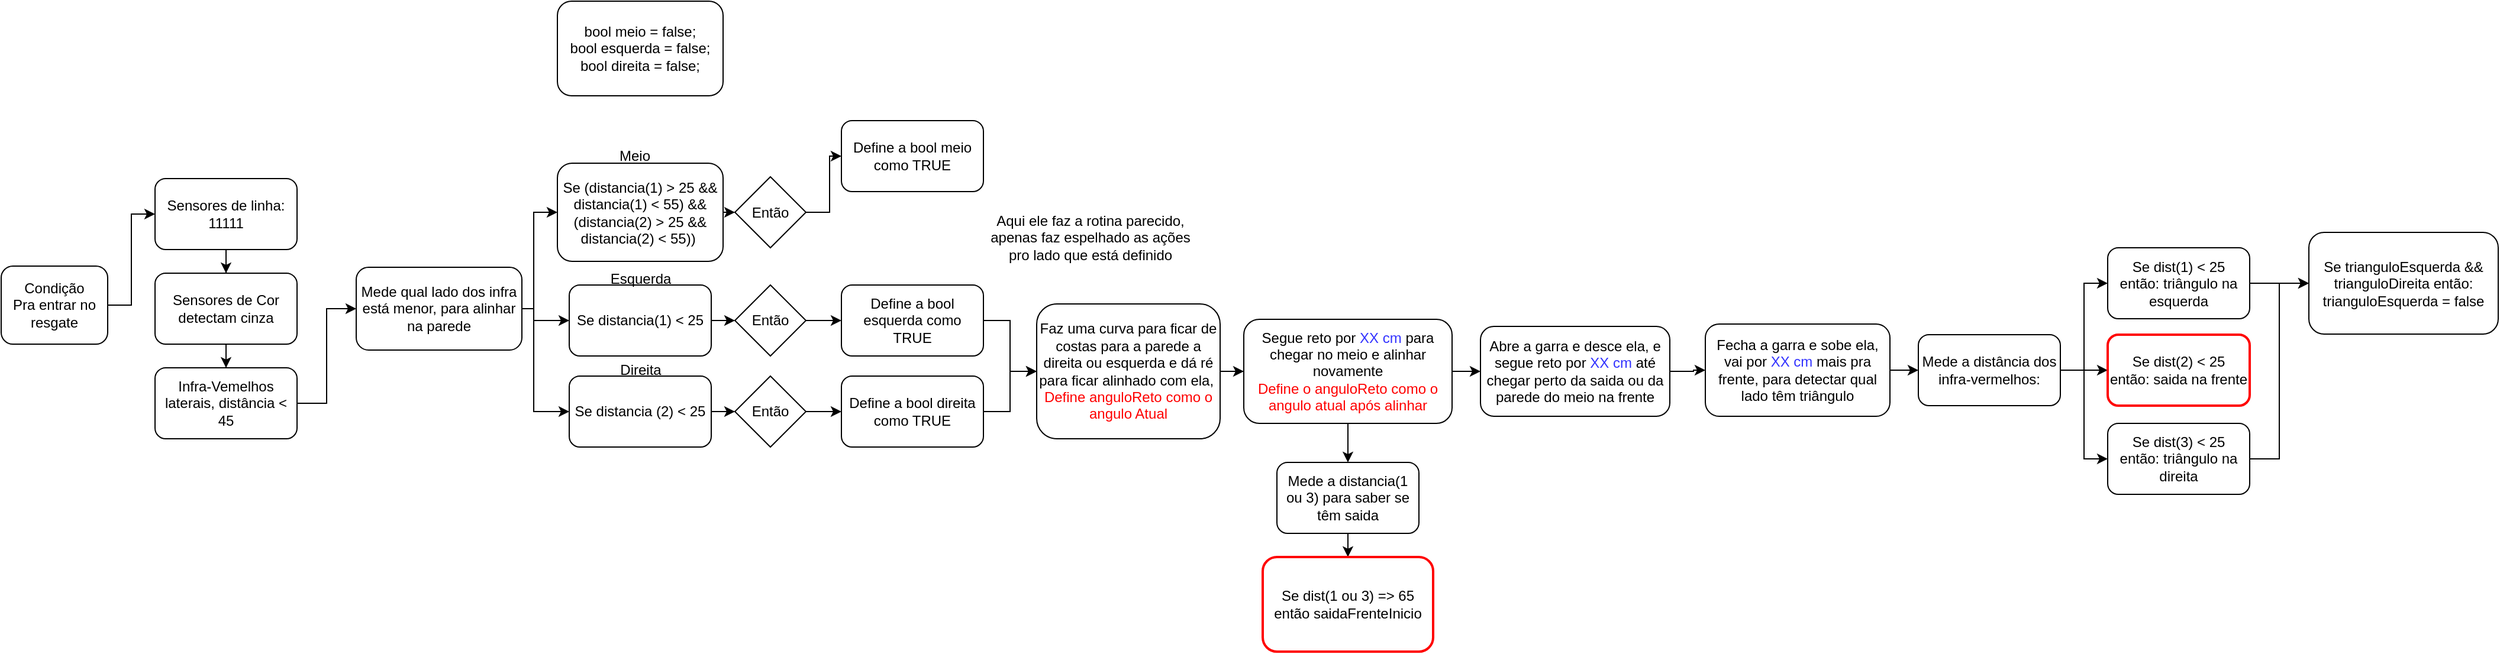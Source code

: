 <mxfile version="28.0.7">
  <diagram name="Página-1" id="JhZTsb_DySSi7lP2PZhg">
    <mxGraphModel dx="1188" dy="648" grid="1" gridSize="10" guides="1" tooltips="1" connect="1" arrows="1" fold="1" page="1" pageScale="1" pageWidth="4681" pageHeight="3300" math="0" shadow="0">
      <root>
        <mxCell id="0" />
        <mxCell id="1" parent="0" />
        <mxCell id="Vmo0kVv--W6r2WOHqqZs-3" style="edgeStyle=orthogonalEdgeStyle;rounded=0;orthogonalLoop=1;jettySize=auto;html=1;entryX=0;entryY=0.5;entryDx=0;entryDy=0;" edge="1" parent="1" source="Vmo0kVv--W6r2WOHqqZs-1" target="Vmo0kVv--W6r2WOHqqZs-2">
          <mxGeometry relative="1" as="geometry" />
        </mxCell>
        <mxCell id="Vmo0kVv--W6r2WOHqqZs-1" value="Condição&lt;div&gt;Pra entrar no resgate&lt;/div&gt;" style="rounded=1;whiteSpace=wrap;html=1;" vertex="1" parent="1">
          <mxGeometry x="30" y="384" width="90" height="66" as="geometry" />
        </mxCell>
        <mxCell id="Vmo0kVv--W6r2WOHqqZs-6" style="edgeStyle=orthogonalEdgeStyle;rounded=0;orthogonalLoop=1;jettySize=auto;html=1;entryX=0.5;entryY=0;entryDx=0;entryDy=0;" edge="1" parent="1" source="Vmo0kVv--W6r2WOHqqZs-2" target="Vmo0kVv--W6r2WOHqqZs-4">
          <mxGeometry relative="1" as="geometry" />
        </mxCell>
        <mxCell id="Vmo0kVv--W6r2WOHqqZs-2" value="Sensores de linha:&lt;br&gt;11111" style="rounded=1;whiteSpace=wrap;html=1;" vertex="1" parent="1">
          <mxGeometry x="160" y="310" width="120" height="60" as="geometry" />
        </mxCell>
        <mxCell id="Vmo0kVv--W6r2WOHqqZs-8" style="edgeStyle=orthogonalEdgeStyle;rounded=0;orthogonalLoop=1;jettySize=auto;html=1;entryX=0.5;entryY=0;entryDx=0;entryDy=0;" edge="1" parent="1" source="Vmo0kVv--W6r2WOHqqZs-4" target="Vmo0kVv--W6r2WOHqqZs-7">
          <mxGeometry relative="1" as="geometry" />
        </mxCell>
        <mxCell id="Vmo0kVv--W6r2WOHqqZs-4" value="Sensores de Cor detectam cinza" style="rounded=1;whiteSpace=wrap;html=1;" vertex="1" parent="1">
          <mxGeometry x="160" y="390" width="120" height="60" as="geometry" />
        </mxCell>
        <mxCell id="Vmo0kVv--W6r2WOHqqZs-10" style="edgeStyle=orthogonalEdgeStyle;rounded=0;orthogonalLoop=1;jettySize=auto;html=1;entryX=0;entryY=0.5;entryDx=0;entryDy=0;" edge="1" parent="1" source="Vmo0kVv--W6r2WOHqqZs-7" target="Vmo0kVv--W6r2WOHqqZs-9">
          <mxGeometry relative="1" as="geometry" />
        </mxCell>
        <mxCell id="Vmo0kVv--W6r2WOHqqZs-7" value="Infra-Vemelhos laterais, distância &amp;lt; 45" style="rounded=1;whiteSpace=wrap;html=1;" vertex="1" parent="1">
          <mxGeometry x="160" y="470" width="120" height="60" as="geometry" />
        </mxCell>
        <mxCell id="Vmo0kVv--W6r2WOHqqZs-17" style="edgeStyle=orthogonalEdgeStyle;rounded=0;orthogonalLoop=1;jettySize=auto;html=1;entryX=0;entryY=0.5;entryDx=0;entryDy=0;" edge="1" parent="1" source="Vmo0kVv--W6r2WOHqqZs-9" target="Vmo0kVv--W6r2WOHqqZs-13">
          <mxGeometry relative="1" as="geometry">
            <Array as="points">
              <mxPoint x="480" y="420" />
              <mxPoint x="480" y="339" />
            </Array>
          </mxGeometry>
        </mxCell>
        <mxCell id="Vmo0kVv--W6r2WOHqqZs-18" style="edgeStyle=orthogonalEdgeStyle;rounded=0;orthogonalLoop=1;jettySize=auto;html=1;exitX=1;exitY=0.5;exitDx=0;exitDy=0;entryX=0;entryY=0.5;entryDx=0;entryDy=0;" edge="1" parent="1" source="Vmo0kVv--W6r2WOHqqZs-9" target="Vmo0kVv--W6r2WOHqqZs-11">
          <mxGeometry relative="1" as="geometry">
            <Array as="points">
              <mxPoint x="480" y="420" />
              <mxPoint x="480" y="430" />
            </Array>
          </mxGeometry>
        </mxCell>
        <mxCell id="Vmo0kVv--W6r2WOHqqZs-19" style="edgeStyle=orthogonalEdgeStyle;rounded=0;orthogonalLoop=1;jettySize=auto;html=1;exitX=1;exitY=0.5;exitDx=0;exitDy=0;entryX=0;entryY=0.5;entryDx=0;entryDy=0;" edge="1" parent="1" source="Vmo0kVv--W6r2WOHqqZs-9" target="Vmo0kVv--W6r2WOHqqZs-12">
          <mxGeometry relative="1" as="geometry">
            <Array as="points">
              <mxPoint x="480" y="420" />
              <mxPoint x="480" y="507" />
            </Array>
          </mxGeometry>
        </mxCell>
        <mxCell id="Vmo0kVv--W6r2WOHqqZs-9" value="Mede qual lado dos infra está menor, para alinhar na parede" style="rounded=1;whiteSpace=wrap;html=1;" vertex="1" parent="1">
          <mxGeometry x="330" y="385" width="140" height="70" as="geometry" />
        </mxCell>
        <mxCell id="Vmo0kVv--W6r2WOHqqZs-25" style="edgeStyle=orthogonalEdgeStyle;rounded=0;orthogonalLoop=1;jettySize=auto;html=1;exitX=1;exitY=0.5;exitDx=0;exitDy=0;entryX=0;entryY=0.5;entryDx=0;entryDy=0;" edge="1" parent="1" source="Vmo0kVv--W6r2WOHqqZs-11" target="Vmo0kVv--W6r2WOHqqZs-21">
          <mxGeometry relative="1" as="geometry" />
        </mxCell>
        <mxCell id="Vmo0kVv--W6r2WOHqqZs-11" value="Se distancia(1) &amp;lt; 25" style="rounded=1;whiteSpace=wrap;html=1;" vertex="1" parent="1">
          <mxGeometry x="510" y="400" width="120" height="60" as="geometry" />
        </mxCell>
        <mxCell id="Vmo0kVv--W6r2WOHqqZs-26" style="edgeStyle=orthogonalEdgeStyle;rounded=0;orthogonalLoop=1;jettySize=auto;html=1;exitX=1;exitY=0.5;exitDx=0;exitDy=0;entryX=0;entryY=0.5;entryDx=0;entryDy=0;" edge="1" parent="1" source="Vmo0kVv--W6r2WOHqqZs-12" target="Vmo0kVv--W6r2WOHqqZs-22">
          <mxGeometry relative="1" as="geometry" />
        </mxCell>
        <mxCell id="Vmo0kVv--W6r2WOHqqZs-12" value="Se distancia (2) &amp;lt; 25" style="rounded=1;whiteSpace=wrap;html=1;" vertex="1" parent="1">
          <mxGeometry x="510" y="477" width="120" height="60" as="geometry" />
        </mxCell>
        <mxCell id="Vmo0kVv--W6r2WOHqqZs-24" style="edgeStyle=orthogonalEdgeStyle;rounded=0;orthogonalLoop=1;jettySize=auto;html=1;exitX=1;exitY=0.5;exitDx=0;exitDy=0;entryX=0;entryY=0.5;entryDx=0;entryDy=0;" edge="1" parent="1" source="Vmo0kVv--W6r2WOHqqZs-13" target="Vmo0kVv--W6r2WOHqqZs-23">
          <mxGeometry relative="1" as="geometry" />
        </mxCell>
        <mxCell id="Vmo0kVv--W6r2WOHqqZs-13" value="Se (distancia(1) &amp;gt; 25 &amp;amp;&amp;amp; distancia(1) &amp;lt; 55) &amp;amp;&amp;amp; (distancia(2) &amp;gt; 25 &amp;amp;&amp;amp; distancia(2) &amp;lt; 55))&amp;nbsp;" style="rounded=1;whiteSpace=wrap;html=1;" vertex="1" parent="1">
          <mxGeometry x="500" y="297" width="140" height="83" as="geometry" />
        </mxCell>
        <mxCell id="Vmo0kVv--W6r2WOHqqZs-14" value="Meio" style="text;html=1;align=center;verticalAlign=middle;resizable=0;points=[];autosize=1;strokeColor=none;fillColor=none;" vertex="1" parent="1">
          <mxGeometry x="540" y="276" width="50" height="30" as="geometry" />
        </mxCell>
        <mxCell id="Vmo0kVv--W6r2WOHqqZs-15" value="Esquerda" style="text;html=1;align=center;verticalAlign=middle;resizable=0;points=[];autosize=1;strokeColor=none;fillColor=none;" vertex="1" parent="1">
          <mxGeometry x="535" y="380" width="70" height="30" as="geometry" />
        </mxCell>
        <mxCell id="Vmo0kVv--W6r2WOHqqZs-16" value="Direita" style="text;html=1;align=center;verticalAlign=middle;resizable=0;points=[];autosize=1;strokeColor=none;fillColor=none;" vertex="1" parent="1">
          <mxGeometry x="540" y="457" width="60" height="30" as="geometry" />
        </mxCell>
        <mxCell id="Vmo0kVv--W6r2WOHqqZs-31" style="edgeStyle=orthogonalEdgeStyle;rounded=0;orthogonalLoop=1;jettySize=auto;html=1;exitX=1;exitY=0.5;exitDx=0;exitDy=0;entryX=0;entryY=0.5;entryDx=0;entryDy=0;" edge="1" parent="1" source="Vmo0kVv--W6r2WOHqqZs-21" target="Vmo0kVv--W6r2WOHqqZs-27">
          <mxGeometry relative="1" as="geometry" />
        </mxCell>
        <mxCell id="Vmo0kVv--W6r2WOHqqZs-21" value="Então" style="rhombus;whiteSpace=wrap;html=1;" vertex="1" parent="1">
          <mxGeometry x="650" y="400" width="60" height="60" as="geometry" />
        </mxCell>
        <mxCell id="Vmo0kVv--W6r2WOHqqZs-32" style="edgeStyle=orthogonalEdgeStyle;rounded=0;orthogonalLoop=1;jettySize=auto;html=1;exitX=1;exitY=0.5;exitDx=0;exitDy=0;entryX=0;entryY=0.5;entryDx=0;entryDy=0;" edge="1" parent="1" source="Vmo0kVv--W6r2WOHqqZs-22" target="Vmo0kVv--W6r2WOHqqZs-28">
          <mxGeometry relative="1" as="geometry" />
        </mxCell>
        <mxCell id="Vmo0kVv--W6r2WOHqqZs-22" value="Então" style="rhombus;whiteSpace=wrap;html=1;" vertex="1" parent="1">
          <mxGeometry x="650" y="477" width="60" height="60" as="geometry" />
        </mxCell>
        <mxCell id="Vmo0kVv--W6r2WOHqqZs-30" style="edgeStyle=orthogonalEdgeStyle;rounded=0;orthogonalLoop=1;jettySize=auto;html=1;exitX=1;exitY=0.5;exitDx=0;exitDy=0;entryX=0;entryY=0.5;entryDx=0;entryDy=0;" edge="1" parent="1" source="Vmo0kVv--W6r2WOHqqZs-23" target="Vmo0kVv--W6r2WOHqqZs-29">
          <mxGeometry relative="1" as="geometry" />
        </mxCell>
        <mxCell id="Vmo0kVv--W6r2WOHqqZs-23" value="Então" style="rhombus;whiteSpace=wrap;html=1;" vertex="1" parent="1">
          <mxGeometry x="650" y="308.5" width="60" height="60" as="geometry" />
        </mxCell>
        <mxCell id="Vmo0kVv--W6r2WOHqqZs-38" style="edgeStyle=orthogonalEdgeStyle;rounded=0;orthogonalLoop=1;jettySize=auto;html=1;exitX=1;exitY=0.5;exitDx=0;exitDy=0;entryX=0;entryY=0.5;entryDx=0;entryDy=0;" edge="1" parent="1" source="Vmo0kVv--W6r2WOHqqZs-27" target="Vmo0kVv--W6r2WOHqqZs-36">
          <mxGeometry relative="1" as="geometry" />
        </mxCell>
        <mxCell id="Vmo0kVv--W6r2WOHqqZs-27" value="Define a bool esquerda como TRUE" style="rounded=1;whiteSpace=wrap;html=1;" vertex="1" parent="1">
          <mxGeometry x="740" y="400" width="120" height="60" as="geometry" />
        </mxCell>
        <mxCell id="Vmo0kVv--W6r2WOHqqZs-37" style="edgeStyle=orthogonalEdgeStyle;rounded=0;orthogonalLoop=1;jettySize=auto;html=1;exitX=1;exitY=0.5;exitDx=0;exitDy=0;entryX=0;entryY=0.5;entryDx=0;entryDy=0;" edge="1" parent="1" source="Vmo0kVv--W6r2WOHqqZs-28" target="Vmo0kVv--W6r2WOHqqZs-36">
          <mxGeometry relative="1" as="geometry" />
        </mxCell>
        <mxCell id="Vmo0kVv--W6r2WOHqqZs-28" value="Define a bool direita como TRUE" style="rounded=1;whiteSpace=wrap;html=1;" vertex="1" parent="1">
          <mxGeometry x="740" y="477" width="120" height="60" as="geometry" />
        </mxCell>
        <mxCell id="Vmo0kVv--W6r2WOHqqZs-29" value="Define a bool meio como TRUE" style="rounded=1;whiteSpace=wrap;html=1;" vertex="1" parent="1">
          <mxGeometry x="740" y="261" width="120" height="60" as="geometry" />
        </mxCell>
        <mxCell id="Vmo0kVv--W6r2WOHqqZs-34" value="Aqui ele faz a rotina parecido,&lt;br&gt;apenas faz espelhado as ações&lt;br&gt;pro lado que está definido" style="text;html=1;align=center;verticalAlign=middle;resizable=0;points=[];autosize=1;strokeColor=none;fillColor=none;" vertex="1" parent="1">
          <mxGeometry x="855" y="330" width="190" height="60" as="geometry" />
        </mxCell>
        <mxCell id="Vmo0kVv--W6r2WOHqqZs-35" value="bool meio = false;&lt;br&gt;bool esquerda = false;&lt;div&gt;bool direita = false;&lt;/div&gt;" style="rounded=1;whiteSpace=wrap;html=1;" vertex="1" parent="1">
          <mxGeometry x="500" y="160" width="140" height="80" as="geometry" />
        </mxCell>
        <mxCell id="Vmo0kVv--W6r2WOHqqZs-40" style="edgeStyle=orthogonalEdgeStyle;rounded=0;orthogonalLoop=1;jettySize=auto;html=1;entryX=0;entryY=0.5;entryDx=0;entryDy=0;" edge="1" parent="1" source="Vmo0kVv--W6r2WOHqqZs-36" target="Vmo0kVv--W6r2WOHqqZs-39">
          <mxGeometry relative="1" as="geometry" />
        </mxCell>
        <mxCell id="Vmo0kVv--W6r2WOHqqZs-36" value="Faz uma curva para ficar de costas para a parede a direita ou esquerda e dá ré para ficar alinhado com ela,&amp;nbsp;&lt;div&gt;&lt;font style=&quot;color: light-dark(rgb(255, 0, 0), rgb(255, 0, 0));&quot;&gt;Define anguloReto como o angulo Atual&lt;/font&gt;&lt;/div&gt;" style="rounded=1;whiteSpace=wrap;html=1;" vertex="1" parent="1">
          <mxGeometry x="905" y="416" width="155" height="114" as="geometry" />
        </mxCell>
        <mxCell id="Vmo0kVv--W6r2WOHqqZs-43" value="" style="edgeStyle=orthogonalEdgeStyle;rounded=0;orthogonalLoop=1;jettySize=auto;html=1;" edge="1" parent="1" source="Vmo0kVv--W6r2WOHqqZs-39" target="Vmo0kVv--W6r2WOHqqZs-41">
          <mxGeometry relative="1" as="geometry">
            <Array as="points">
              <mxPoint x="1280" y="473" />
              <mxPoint x="1280" y="473" />
            </Array>
          </mxGeometry>
        </mxCell>
        <mxCell id="Vmo0kVv--W6r2WOHqqZs-60" style="edgeStyle=orthogonalEdgeStyle;rounded=0;orthogonalLoop=1;jettySize=auto;html=1;entryX=0.5;entryY=0;entryDx=0;entryDy=0;" edge="1" parent="1" source="Vmo0kVv--W6r2WOHqqZs-39" target="Vmo0kVv--W6r2WOHqqZs-59">
          <mxGeometry relative="1" as="geometry" />
        </mxCell>
        <mxCell id="Vmo0kVv--W6r2WOHqqZs-39" value="Segue reto por &lt;font style=&quot;color: rgb(51, 51, 255);&quot;&gt;XX cm&lt;/font&gt; para chegar no meio e alinhar novamente&lt;br&gt;&lt;font style=&quot;color: light-dark(rgb(255, 0, 0), rgb(255, 0, 0));&quot;&gt;Define o anguloReto como o angulo atual após alinhar&lt;/font&gt;" style="rounded=1;whiteSpace=wrap;html=1;" vertex="1" parent="1">
          <mxGeometry x="1080" y="429" width="176" height="88" as="geometry" />
        </mxCell>
        <mxCell id="Vmo0kVv--W6r2WOHqqZs-47" style="edgeStyle=orthogonalEdgeStyle;rounded=0;orthogonalLoop=1;jettySize=auto;html=1;entryX=0;entryY=0.5;entryDx=0;entryDy=0;" edge="1" parent="1" source="Vmo0kVv--W6r2WOHqqZs-41" target="Vmo0kVv--W6r2WOHqqZs-45">
          <mxGeometry relative="1" as="geometry" />
        </mxCell>
        <mxCell id="Vmo0kVv--W6r2WOHqqZs-41" value="Abre a garra e desce ela, e segue reto por &lt;font style=&quot;color: rgb(51, 51, 255);&quot;&gt;XX cm&lt;/font&gt; até chegar perto da saida ou da parede do meio na frente" style="rounded=1;whiteSpace=wrap;html=1;" vertex="1" parent="1">
          <mxGeometry x="1280" y="435" width="160" height="76" as="geometry" />
        </mxCell>
        <mxCell id="Vmo0kVv--W6r2WOHqqZs-49" style="edgeStyle=orthogonalEdgeStyle;rounded=0;orthogonalLoop=1;jettySize=auto;html=1;entryX=0;entryY=0.5;entryDx=0;entryDy=0;" edge="1" parent="1" source="Vmo0kVv--W6r2WOHqqZs-45" target="Vmo0kVv--W6r2WOHqqZs-48">
          <mxGeometry relative="1" as="geometry" />
        </mxCell>
        <mxCell id="Vmo0kVv--W6r2WOHqqZs-45" value="Fecha a garra e sobe ela, vai por &lt;font style=&quot;color: rgb(51, 51, 255);&quot;&gt;XX cm&lt;/font&gt; mais pra frente, para detectar qual lado têm triângulo" style="rounded=1;whiteSpace=wrap;html=1;" vertex="1" parent="1">
          <mxGeometry x="1470" y="433" width="156" height="78" as="geometry" />
        </mxCell>
        <mxCell id="Vmo0kVv--W6r2WOHqqZs-53" style="edgeStyle=orthogonalEdgeStyle;rounded=0;orthogonalLoop=1;jettySize=auto;html=1;entryX=0;entryY=0.5;entryDx=0;entryDy=0;" edge="1" parent="1" source="Vmo0kVv--W6r2WOHqqZs-48" target="Vmo0kVv--W6r2WOHqqZs-50">
          <mxGeometry relative="1" as="geometry" />
        </mxCell>
        <mxCell id="Vmo0kVv--W6r2WOHqqZs-54" style="edgeStyle=orthogonalEdgeStyle;rounded=0;orthogonalLoop=1;jettySize=auto;html=1;entryX=0;entryY=0.5;entryDx=0;entryDy=0;" edge="1" parent="1" source="Vmo0kVv--W6r2WOHqqZs-48" target="Vmo0kVv--W6r2WOHqqZs-51">
          <mxGeometry relative="1" as="geometry" />
        </mxCell>
        <mxCell id="Vmo0kVv--W6r2WOHqqZs-55" style="edgeStyle=orthogonalEdgeStyle;rounded=0;orthogonalLoop=1;jettySize=auto;html=1;exitX=1;exitY=0.5;exitDx=0;exitDy=0;entryX=0;entryY=0.5;entryDx=0;entryDy=0;" edge="1" parent="1" source="Vmo0kVv--W6r2WOHqqZs-48" target="Vmo0kVv--W6r2WOHqqZs-52">
          <mxGeometry relative="1" as="geometry" />
        </mxCell>
        <mxCell id="Vmo0kVv--W6r2WOHqqZs-48" value="Mede a distância dos infra-vermelhos:" style="rounded=1;whiteSpace=wrap;html=1;" vertex="1" parent="1">
          <mxGeometry x="1650" y="442" width="120" height="60" as="geometry" />
        </mxCell>
        <mxCell id="Vmo0kVv--W6r2WOHqqZs-57" style="edgeStyle=orthogonalEdgeStyle;rounded=0;orthogonalLoop=1;jettySize=auto;html=1;entryX=0;entryY=0.5;entryDx=0;entryDy=0;" edge="1" parent="1" source="Vmo0kVv--W6r2WOHqqZs-50" target="Vmo0kVv--W6r2WOHqqZs-56">
          <mxGeometry relative="1" as="geometry" />
        </mxCell>
        <mxCell id="Vmo0kVv--W6r2WOHqqZs-50" value="Se dist(1) &amp;lt; 25&lt;div&gt;então: triângulo na esquerda&lt;/div&gt;" style="rounded=1;whiteSpace=wrap;html=1;" vertex="1" parent="1">
          <mxGeometry x="1810" y="368.5" width="120" height="60" as="geometry" />
        </mxCell>
        <mxCell id="Vmo0kVv--W6r2WOHqqZs-51" value="Se dist(2) &amp;lt; 25&lt;div&gt;então: saida na frente&lt;/div&gt;" style="rounded=1;whiteSpace=wrap;html=1;strokeColor=light-dark(#FF0000,#FF0000);strokeWidth=2;" vertex="1" parent="1">
          <mxGeometry x="1810" y="442" width="120" height="60" as="geometry" />
        </mxCell>
        <mxCell id="Vmo0kVv--W6r2WOHqqZs-58" style="edgeStyle=orthogonalEdgeStyle;rounded=0;orthogonalLoop=1;jettySize=auto;html=1;entryX=0;entryY=0.5;entryDx=0;entryDy=0;" edge="1" parent="1" source="Vmo0kVv--W6r2WOHqqZs-52" target="Vmo0kVv--W6r2WOHqqZs-56">
          <mxGeometry relative="1" as="geometry" />
        </mxCell>
        <mxCell id="Vmo0kVv--W6r2WOHqqZs-52" value="Se dist(3) &amp;lt; 25&lt;div&gt;então: triângulo na direita&lt;/div&gt;" style="rounded=1;whiteSpace=wrap;html=1;" vertex="1" parent="1">
          <mxGeometry x="1810" y="517" width="120" height="60" as="geometry" />
        </mxCell>
        <mxCell id="Vmo0kVv--W6r2WOHqqZs-56" value="Se trianguloEsquerda &amp;amp;&amp;amp; trianguloDireita então: trianguloEsquerda = false" style="rounded=1;whiteSpace=wrap;html=1;" vertex="1" parent="1">
          <mxGeometry x="1980" y="355.5" width="160" height="86" as="geometry" />
        </mxCell>
        <mxCell id="Vmo0kVv--W6r2WOHqqZs-62" style="edgeStyle=orthogonalEdgeStyle;rounded=0;orthogonalLoop=1;jettySize=auto;html=1;exitX=0.5;exitY=1;exitDx=0;exitDy=0;entryX=0.5;entryY=0;entryDx=0;entryDy=0;" edge="1" parent="1" source="Vmo0kVv--W6r2WOHqqZs-59" target="Vmo0kVv--W6r2WOHqqZs-61">
          <mxGeometry relative="1" as="geometry" />
        </mxCell>
        <mxCell id="Vmo0kVv--W6r2WOHqqZs-59" value="Mede a distancia(1 ou 3) para saber se têm saida" style="rounded=1;whiteSpace=wrap;html=1;" vertex="1" parent="1">
          <mxGeometry x="1108" y="550" width="120" height="60" as="geometry" />
        </mxCell>
        <mxCell id="Vmo0kVv--W6r2WOHqqZs-61" value="Se dist(1 ou 3) =&amp;gt; 65&lt;div&gt;então saidaFrenteInicio&lt;/div&gt;" style="rounded=1;whiteSpace=wrap;html=1;strokeColor=light-dark(#FF0000,#FF0000);strokeWidth=2;" vertex="1" parent="1">
          <mxGeometry x="1096" y="630" width="144" height="80" as="geometry" />
        </mxCell>
      </root>
    </mxGraphModel>
  </diagram>
</mxfile>
